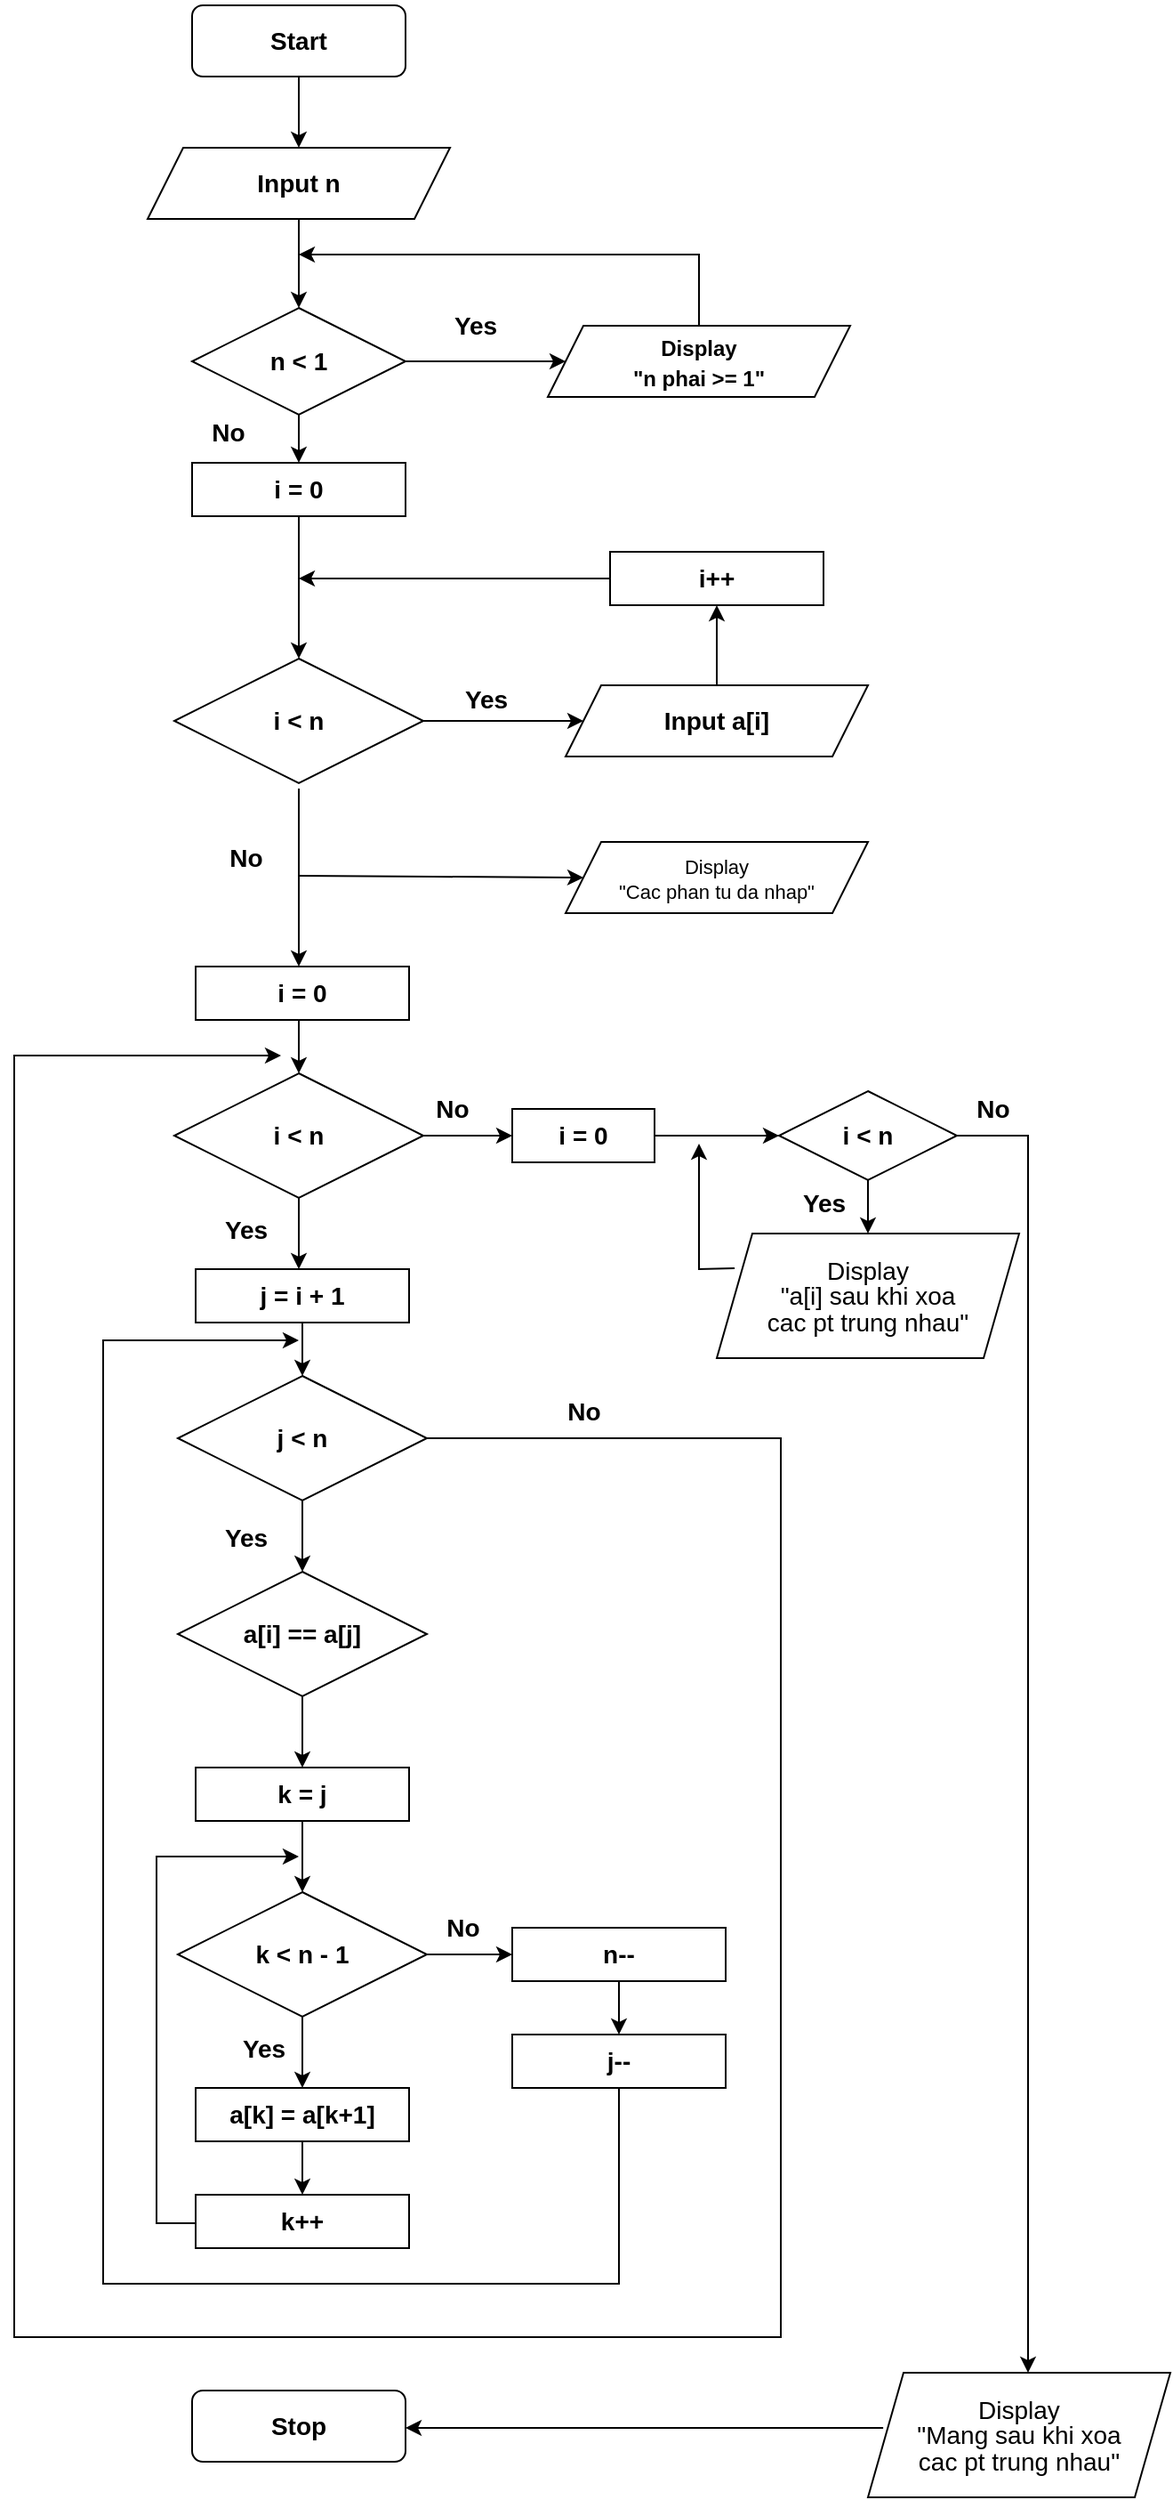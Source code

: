 <mxfile version="28.1.0">
  <diagram name="Page-1" id="MdlPKm2H2KRiLR6duQ7T">
    <mxGraphModel dx="2302" dy="1338" grid="1" gridSize="10" guides="1" tooltips="1" connect="1" arrows="1" fold="1" page="1" pageScale="1" pageWidth="850" pageHeight="1100" math="0" shadow="0">
      <root>
        <mxCell id="0" />
        <mxCell id="1" parent="0" />
        <mxCell id="1b8OOkyoyCvPbWK1I4tC-6" style="edgeStyle=orthogonalEdgeStyle;rounded=0;orthogonalLoop=1;jettySize=auto;html=1;exitX=0.5;exitY=1;exitDx=0;exitDy=0;entryX=0.5;entryY=0;entryDx=0;entryDy=0;" parent="1" source="1b8OOkyoyCvPbWK1I4tC-1" target="1b8OOkyoyCvPbWK1I4tC-2" edge="1">
          <mxGeometry relative="1" as="geometry" />
        </mxCell>
        <mxCell id="1b8OOkyoyCvPbWK1I4tC-1" value="&lt;h3&gt;&lt;font style=&quot;font-size: 14px;&quot;&gt;&lt;b&gt;Start&lt;/b&gt;&lt;/font&gt;&lt;/h3&gt;" style="rounded=1;whiteSpace=wrap;html=1;align=center;" parent="1" vertex="1">
          <mxGeometry x="300" y="60" width="120" height="40" as="geometry" />
        </mxCell>
        <mxCell id="1b8OOkyoyCvPbWK1I4tC-20" style="edgeStyle=orthogonalEdgeStyle;rounded=0;orthogonalLoop=1;jettySize=auto;html=1;entryX=0.5;entryY=0;entryDx=0;entryDy=0;" parent="1" source="1b8OOkyoyCvPbWK1I4tC-2" target="1b8OOkyoyCvPbWK1I4tC-18" edge="1">
          <mxGeometry relative="1" as="geometry" />
        </mxCell>
        <mxCell id="1b8OOkyoyCvPbWK1I4tC-2" value="&lt;h3&gt;Input n&lt;/h3&gt;" style="shape=parallelogram;perimeter=parallelogramPerimeter;whiteSpace=wrap;html=1;fixedSize=1;" parent="1" vertex="1">
          <mxGeometry x="275" y="140" width="170" height="40" as="geometry" />
        </mxCell>
        <mxCell id="1b8OOkyoyCvPbWK1I4tC-10" style="edgeStyle=orthogonalEdgeStyle;rounded=0;orthogonalLoop=1;jettySize=auto;html=1;exitX=1;exitY=0.5;exitDx=0;exitDy=0;entryX=0;entryY=0.5;entryDx=0;entryDy=0;" parent="1" source="1b8OOkyoyCvPbWK1I4tC-3" target="1b8OOkyoyCvPbWK1I4tC-9" edge="1">
          <mxGeometry relative="1" as="geometry" />
        </mxCell>
        <mxCell id="c2tBITpVY1rd2HRfeNSJ-5" value="Yes" style="edgeLabel;html=1;align=center;verticalAlign=middle;resizable=0;points=[];arcSize=14;fontStyle=1;fontSize=14;" parent="1b8OOkyoyCvPbWK1I4tC-10" vertex="1" connectable="0">
          <mxGeometry x="-0.129" relative="1" as="geometry">
            <mxPoint x="-4" y="-12" as="offset" />
          </mxGeometry>
        </mxCell>
        <mxCell id="1b8OOkyoyCvPbWK1I4tC-3" value="&lt;h3&gt;&lt;font style=&quot;font-size: 14px;&quot;&gt;i &amp;lt; n&lt;/font&gt;&lt;/h3&gt;" style="rhombus;whiteSpace=wrap;html=1;align=center;fontStyle=1" parent="1" vertex="1">
          <mxGeometry x="290" y="427" width="140" height="70" as="geometry" />
        </mxCell>
        <mxCell id="1b8OOkyoyCvPbWK1I4tC-8" style="edgeStyle=orthogonalEdgeStyle;rounded=0;orthogonalLoop=1;jettySize=auto;html=1;entryX=0.5;entryY=0;entryDx=0;entryDy=0;" parent="1" source="1b8OOkyoyCvPbWK1I4tC-4" target="1b8OOkyoyCvPbWK1I4tC-3" edge="1">
          <mxGeometry relative="1" as="geometry" />
        </mxCell>
        <mxCell id="1b8OOkyoyCvPbWK1I4tC-4" value="&lt;h3&gt;&lt;font style=&quot;font-size: 14px;&quot;&gt;i = 0&lt;/font&gt;&lt;/h3&gt;" style="rounded=0;whiteSpace=wrap;html=1;" parent="1" vertex="1">
          <mxGeometry x="300" y="317" width="120" height="30" as="geometry" />
        </mxCell>
        <mxCell id="1b8OOkyoyCvPbWK1I4tC-14" style="edgeStyle=orthogonalEdgeStyle;rounded=0;orthogonalLoop=1;jettySize=auto;html=1;exitX=0.5;exitY=0;exitDx=0;exitDy=0;entryX=0.5;entryY=1;entryDx=0;entryDy=0;" parent="1" source="1b8OOkyoyCvPbWK1I4tC-9" target="1b8OOkyoyCvPbWK1I4tC-13" edge="1">
          <mxGeometry relative="1" as="geometry" />
        </mxCell>
        <mxCell id="1b8OOkyoyCvPbWK1I4tC-9" value="&lt;h3&gt;Input a[i]&lt;/h3&gt;" style="shape=parallelogram;perimeter=parallelogramPerimeter;whiteSpace=wrap;html=1;fixedSize=1;" parent="1" vertex="1">
          <mxGeometry x="510" y="442" width="170" height="40" as="geometry" />
        </mxCell>
        <mxCell id="1b8OOkyoyCvPbWK1I4tC-16" style="edgeStyle=orthogonalEdgeStyle;rounded=0;orthogonalLoop=1;jettySize=auto;html=1;" parent="1" source="1b8OOkyoyCvPbWK1I4tC-13" edge="1">
          <mxGeometry relative="1" as="geometry">
            <mxPoint x="360" y="382" as="targetPoint" />
          </mxGeometry>
        </mxCell>
        <mxCell id="1b8OOkyoyCvPbWK1I4tC-13" value="&lt;h3&gt;&lt;font style=&quot;font-size: 14px;&quot;&gt;i++&lt;/font&gt;&lt;/h3&gt;" style="rounded=0;whiteSpace=wrap;html=1;" parent="1" vertex="1">
          <mxGeometry x="535" y="367" width="120" height="30" as="geometry" />
        </mxCell>
        <mxCell id="1b8OOkyoyCvPbWK1I4tC-21" style="edgeStyle=orthogonalEdgeStyle;rounded=0;orthogonalLoop=1;jettySize=auto;html=1;entryX=0.5;entryY=0;entryDx=0;entryDy=0;" parent="1" source="1b8OOkyoyCvPbWK1I4tC-18" target="1b8OOkyoyCvPbWK1I4tC-4" edge="1">
          <mxGeometry relative="1" as="geometry" />
        </mxCell>
        <mxCell id="c2tBITpVY1rd2HRfeNSJ-2" value="No" style="edgeLabel;html=1;align=center;verticalAlign=middle;resizable=0;points=[];" parent="1b8OOkyoyCvPbWK1I4tC-21" vertex="1" connectable="0">
          <mxGeometry x="0.449" y="-1" relative="1" as="geometry">
            <mxPoint x="-39" y="-2" as="offset" />
          </mxGeometry>
        </mxCell>
        <mxCell id="1b8OOkyoyCvPbWK1I4tC-23" style="edgeStyle=orthogonalEdgeStyle;rounded=0;orthogonalLoop=1;jettySize=auto;html=1;entryX=0;entryY=0.5;entryDx=0;entryDy=0;" parent="1" source="1b8OOkyoyCvPbWK1I4tC-18" target="1b8OOkyoyCvPbWK1I4tC-22" edge="1">
          <mxGeometry relative="1" as="geometry" />
        </mxCell>
        <mxCell id="c2tBITpVY1rd2HRfeNSJ-4" value="Yes" style="edgeLabel;html=1;align=center;verticalAlign=middle;resizable=0;points=[];arcSize=14;fontStyle=1;fontSize=14;" parent="1b8OOkyoyCvPbWK1I4tC-23" vertex="1" connectable="0">
          <mxGeometry x="-0.129" y="1" relative="1" as="geometry">
            <mxPoint y="-19" as="offset" />
          </mxGeometry>
        </mxCell>
        <mxCell id="1b8OOkyoyCvPbWK1I4tC-18" value="&lt;h3&gt;&lt;span style=&quot;font-size: 14px;&quot;&gt;n &amp;lt; 1&lt;/span&gt;&lt;/h3&gt;" style="rhombus;whiteSpace=wrap;html=1;align=center;fontStyle=1" parent="1" vertex="1">
          <mxGeometry x="300" y="230" width="120" height="60" as="geometry" />
        </mxCell>
        <mxCell id="1b8OOkyoyCvPbWK1I4tC-27" style="edgeStyle=orthogonalEdgeStyle;rounded=0;orthogonalLoop=1;jettySize=auto;html=1;" parent="1" source="1b8OOkyoyCvPbWK1I4tC-22" edge="1">
          <mxGeometry relative="1" as="geometry">
            <mxPoint x="360" y="200" as="targetPoint" />
            <Array as="points">
              <mxPoint x="585" y="200" />
            </Array>
          </mxGeometry>
        </mxCell>
        <mxCell id="1b8OOkyoyCvPbWK1I4tC-22" value="&lt;h3&gt;&lt;font style=&quot;font-size: 12px;&quot;&gt;Display&lt;br&gt;&quot;n phai &amp;gt;= 1&quot;&lt;/font&gt;&lt;/h3&gt;" style="shape=parallelogram;perimeter=parallelogramPerimeter;whiteSpace=wrap;html=1;fixedSize=1;" parent="1" vertex="1">
          <mxGeometry x="500" y="240" width="170" height="40" as="geometry" />
        </mxCell>
        <mxCell id="1b8OOkyoyCvPbWK1I4tC-35" style="edgeStyle=orthogonalEdgeStyle;rounded=0;orthogonalLoop=1;jettySize=auto;html=1;entryX=0.5;entryY=0;entryDx=0;entryDy=0;" parent="1" edge="1">
          <mxGeometry relative="1" as="geometry">
            <mxPoint x="360" y="500" as="sourcePoint" />
            <mxPoint x="360" y="600" as="targetPoint" />
          </mxGeometry>
        </mxCell>
        <mxCell id="c2tBITpVY1rd2HRfeNSJ-6" value="No" style="edgeLabel;html=1;align=center;verticalAlign=middle;resizable=0;points=[];arcSize=14;fontStyle=1;fontSize=14;" parent="1b8OOkyoyCvPbWK1I4tC-35" vertex="1" connectable="0">
          <mxGeometry x="-0.216" y="-1" relative="1" as="geometry">
            <mxPoint x="-29" as="offset" />
          </mxGeometry>
        </mxCell>
        <mxCell id="1b8OOkyoyCvPbWK1I4tC-28" value="&lt;div style=&quot;line-height: 100%;&quot;&gt;&lt;h3 style=&quot;line-height: 100%;&quot;&gt;&lt;font style=&quot;font-size: 11px; font-weight: normal; line-height: 100%;&quot;&gt;Display&lt;br&gt;&lt;/font&gt;&lt;span style=&quot;font-size: 11px; font-weight: normal; background-color: transparent; color: light-dark(rgb(0, 0, 0), rgb(255, 255, 255));&quot;&gt;&quot;Cac phan tu da nhap&quot;&lt;/span&gt;&lt;/h3&gt;&lt;/div&gt;" style="shape=parallelogram;perimeter=parallelogramPerimeter;whiteSpace=wrap;html=1;fixedSize=1;" parent="1" vertex="1">
          <mxGeometry x="510" y="530" width="170" height="40" as="geometry" />
        </mxCell>
        <mxCell id="1b8OOkyoyCvPbWK1I4tC-39" style="edgeStyle=orthogonalEdgeStyle;rounded=0;orthogonalLoop=1;jettySize=auto;html=1;entryX=0.5;entryY=0;entryDx=0;entryDy=0;" parent="1" target="1b8OOkyoyCvPbWK1I4tC-38" edge="1">
          <mxGeometry relative="1" as="geometry">
            <mxPoint x="360" y="630" as="sourcePoint" />
          </mxGeometry>
        </mxCell>
        <mxCell id="1b8OOkyoyCvPbWK1I4tC-36" value="&lt;h3&gt;&lt;font style=&quot;font-size: 14px;&quot;&gt;i = 0&lt;/font&gt;&lt;/h3&gt;" style="rounded=0;whiteSpace=wrap;html=1;" parent="1" vertex="1">
          <mxGeometry x="302" y="600" width="120" height="30" as="geometry" />
        </mxCell>
        <mxCell id="1b8OOkyoyCvPbWK1I4tC-41" style="edgeStyle=orthogonalEdgeStyle;rounded=0;orthogonalLoop=1;jettySize=auto;html=1;" parent="1" source="1b8OOkyoyCvPbWK1I4tC-38" edge="1">
          <mxGeometry relative="1" as="geometry">
            <mxPoint x="360" y="770" as="targetPoint" />
          </mxGeometry>
        </mxCell>
        <mxCell id="c2tBITpVY1rd2HRfeNSJ-20" value="&lt;b&gt;&lt;font style=&quot;font-size: 14px;&quot;&gt;Yes&lt;/font&gt;&lt;/b&gt;" style="edgeLabel;html=1;align=center;verticalAlign=middle;resizable=0;points=[];" parent="1b8OOkyoyCvPbWK1I4tC-41" vertex="1" connectable="0">
          <mxGeometry x="-0.121" y="-1" relative="1" as="geometry">
            <mxPoint x="-29" as="offset" />
          </mxGeometry>
        </mxCell>
        <mxCell id="c2tBITpVY1rd2HRfeNSJ-50" style="edgeStyle=orthogonalEdgeStyle;rounded=0;orthogonalLoop=1;jettySize=auto;html=1;entryX=0;entryY=0.5;entryDx=0;entryDy=0;" parent="1" source="1b8OOkyoyCvPbWK1I4tC-38" target="c2tBITpVY1rd2HRfeNSJ-49" edge="1">
          <mxGeometry relative="1" as="geometry" />
        </mxCell>
        <mxCell id="c2tBITpVY1rd2HRfeNSJ-51" value="&lt;font style=&quot;font-size: 14px;&quot;&gt;&lt;b&gt;No&lt;/b&gt;&lt;/font&gt;" style="edgeLabel;html=1;align=center;verticalAlign=middle;resizable=0;points=[];" parent="c2tBITpVY1rd2HRfeNSJ-50" vertex="1" connectable="0">
          <mxGeometry x="-0.218" relative="1" as="geometry">
            <mxPoint x="-4" y="-15" as="offset" />
          </mxGeometry>
        </mxCell>
        <mxCell id="1b8OOkyoyCvPbWK1I4tC-38" value="&lt;h3&gt;&lt;font style=&quot;font-size: 14px;&quot;&gt;i &amp;lt; n&lt;/font&gt;&lt;/h3&gt;" style="rhombus;whiteSpace=wrap;html=1;align=center;fontStyle=1" parent="1" vertex="1">
          <mxGeometry x="290" y="660" width="140" height="70" as="geometry" />
        </mxCell>
        <mxCell id="c2tBITpVY1rd2HRfeNSJ-14" style="edgeStyle=orthogonalEdgeStyle;rounded=0;orthogonalLoop=1;jettySize=auto;html=1;" parent="1" source="1b8OOkyoyCvPbWK1I4tC-45" edge="1">
          <mxGeometry relative="1" as="geometry">
            <mxPoint x="362" y="830" as="targetPoint" />
          </mxGeometry>
        </mxCell>
        <mxCell id="1b8OOkyoyCvPbWK1I4tC-45" value="&lt;h3&gt;&lt;font style=&quot;font-size: 14px;&quot;&gt;j = i + 1&lt;/font&gt;&lt;/h3&gt;" style="rounded=0;whiteSpace=wrap;html=1;" parent="1" vertex="1">
          <mxGeometry x="302" y="770" width="120" height="30" as="geometry" />
        </mxCell>
        <mxCell id="c2tBITpVY1rd2HRfeNSJ-24" style="edgeStyle=orthogonalEdgeStyle;rounded=0;orthogonalLoop=1;jettySize=auto;html=1;entryX=0.5;entryY=0;entryDx=0;entryDy=0;" parent="1" source="1b8OOkyoyCvPbWK1I4tC-46" target="c2tBITpVY1rd2HRfeNSJ-23" edge="1">
          <mxGeometry relative="1" as="geometry" />
        </mxCell>
        <mxCell id="1b8OOkyoyCvPbWK1I4tC-46" value="&lt;h3&gt;&lt;span style=&quot;font-size: 14px;&quot;&gt;k = j&lt;/span&gt;&lt;/h3&gt;" style="rounded=0;whiteSpace=wrap;html=1;" parent="1" vertex="1">
          <mxGeometry x="302" y="1050" width="120" height="30" as="geometry" />
        </mxCell>
        <mxCell id="c2tBITpVY1rd2HRfeNSJ-3" value="No" style="edgeLabel;html=1;align=center;verticalAlign=middle;resizable=0;points=[];arcSize=14;fontStyle=1;fontSize=14;" parent="1" vertex="1" connectable="0">
          <mxGeometry x="320" y="300" as="geometry" />
        </mxCell>
        <mxCell id="c2tBITpVY1rd2HRfeNSJ-8" style="edgeStyle=orthogonalEdgeStyle;rounded=0;orthogonalLoop=1;jettySize=auto;html=1;exitX=1;exitY=0.5;exitDx=0;exitDy=0;" parent="1" target="1b8OOkyoyCvPbWK1I4tC-28" edge="1">
          <mxGeometry relative="1" as="geometry">
            <mxPoint x="360" y="549" as="sourcePoint" />
            <mxPoint x="450" y="549" as="targetPoint" />
          </mxGeometry>
        </mxCell>
        <mxCell id="c2tBITpVY1rd2HRfeNSJ-16" style="edgeStyle=orthogonalEdgeStyle;rounded=0;orthogonalLoop=1;jettySize=auto;html=1;entryX=0.5;entryY=0;entryDx=0;entryDy=0;" parent="1" source="c2tBITpVY1rd2HRfeNSJ-11" target="c2tBITpVY1rd2HRfeNSJ-15" edge="1">
          <mxGeometry relative="1" as="geometry" />
        </mxCell>
        <mxCell id="c2tBITpVY1rd2HRfeNSJ-21" value="&lt;span style=&quot;font-size: 14px;&quot;&gt;&lt;b&gt;Yes&lt;/b&gt;&lt;/span&gt;" style="edgeLabel;html=1;align=center;verticalAlign=middle;resizable=0;points=[];" parent="c2tBITpVY1rd2HRfeNSJ-16" vertex="1" connectable="0">
          <mxGeometry x="-0.08" y="1" relative="1" as="geometry">
            <mxPoint x="-33" y="2" as="offset" />
          </mxGeometry>
        </mxCell>
        <mxCell id="c2tBITpVY1rd2HRfeNSJ-40" style="edgeStyle=orthogonalEdgeStyle;rounded=0;orthogonalLoop=1;jettySize=auto;html=1;" parent="1" source="c2tBITpVY1rd2HRfeNSJ-11" edge="1">
          <mxGeometry relative="1" as="geometry">
            <mxPoint x="350" y="650" as="targetPoint" />
            <Array as="points">
              <mxPoint x="631" y="865" />
              <mxPoint x="631" y="1370" />
              <mxPoint x="200" y="1370" />
              <mxPoint x="200" y="650" />
            </Array>
          </mxGeometry>
        </mxCell>
        <mxCell id="c2tBITpVY1rd2HRfeNSJ-46" value="&lt;font style=&quot;font-size: 14px;&quot;&gt;&lt;b&gt;No&lt;/b&gt;&lt;/font&gt;" style="edgeLabel;html=1;align=center;verticalAlign=middle;resizable=0;points=[];" parent="c2tBITpVY1rd2HRfeNSJ-40" vertex="1" connectable="0">
          <mxGeometry x="-0.909" relative="1" as="geometry">
            <mxPoint x="-3" y="-15" as="offset" />
          </mxGeometry>
        </mxCell>
        <mxCell id="c2tBITpVY1rd2HRfeNSJ-11" value="&lt;h3&gt;&lt;font style=&quot;font-size: 14px;&quot;&gt;j &amp;lt; n&lt;/font&gt;&lt;/h3&gt;" style="rhombus;whiteSpace=wrap;html=1;align=center;fontStyle=1" parent="1" vertex="1">
          <mxGeometry x="292" y="830" width="140" height="70" as="geometry" />
        </mxCell>
        <mxCell id="c2tBITpVY1rd2HRfeNSJ-22" style="edgeStyle=orthogonalEdgeStyle;rounded=0;orthogonalLoop=1;jettySize=auto;html=1;entryX=0.5;entryY=0;entryDx=0;entryDy=0;" parent="1" source="c2tBITpVY1rd2HRfeNSJ-15" target="1b8OOkyoyCvPbWK1I4tC-46" edge="1">
          <mxGeometry relative="1" as="geometry" />
        </mxCell>
        <mxCell id="c2tBITpVY1rd2HRfeNSJ-15" value="&lt;h3&gt;&lt;font style=&quot;font-size: 14px;&quot;&gt;a[i] == a[j]&lt;/font&gt;&lt;/h3&gt;" style="rhombus;whiteSpace=wrap;html=1;align=center;fontStyle=1" parent="1" vertex="1">
          <mxGeometry x="292" y="940" width="140" height="70" as="geometry" />
        </mxCell>
        <mxCell id="c2tBITpVY1rd2HRfeNSJ-27" style="edgeStyle=orthogonalEdgeStyle;rounded=0;orthogonalLoop=1;jettySize=auto;html=1;entryX=0.5;entryY=0;entryDx=0;entryDy=0;" parent="1" source="c2tBITpVY1rd2HRfeNSJ-23" target="c2tBITpVY1rd2HRfeNSJ-26" edge="1">
          <mxGeometry relative="1" as="geometry" />
        </mxCell>
        <mxCell id="c2tBITpVY1rd2HRfeNSJ-34" value="&lt;font style=&quot;font-size: 14px;&quot;&gt;&lt;b&gt;Yes&lt;/b&gt;&lt;/font&gt;" style="edgeLabel;html=1;align=center;verticalAlign=middle;resizable=0;points=[];" parent="c2tBITpVY1rd2HRfeNSJ-27" vertex="1" connectable="0">
          <mxGeometry x="-0.13" y="-2" relative="1" as="geometry">
            <mxPoint x="-20" as="offset" />
          </mxGeometry>
        </mxCell>
        <mxCell id="c2tBITpVY1rd2HRfeNSJ-33" style="edgeStyle=orthogonalEdgeStyle;rounded=0;orthogonalLoop=1;jettySize=auto;html=1;entryX=0;entryY=0.5;entryDx=0;entryDy=0;" parent="1" source="c2tBITpVY1rd2HRfeNSJ-23" target="c2tBITpVY1rd2HRfeNSJ-32" edge="1">
          <mxGeometry relative="1" as="geometry" />
        </mxCell>
        <mxCell id="c2tBITpVY1rd2HRfeNSJ-35" value="&lt;font style=&quot;font-size: 14px;&quot;&gt;&lt;b&gt;No&lt;/b&gt;&lt;/font&gt;" style="edgeLabel;html=1;align=center;verticalAlign=middle;resizable=0;points=[];" parent="c2tBITpVY1rd2HRfeNSJ-33" vertex="1" connectable="0">
          <mxGeometry x="-0.171" relative="1" as="geometry">
            <mxPoint y="-15" as="offset" />
          </mxGeometry>
        </mxCell>
        <mxCell id="c2tBITpVY1rd2HRfeNSJ-23" value="&lt;h3&gt;&lt;font style=&quot;font-size: 14px;&quot;&gt;k &amp;lt; n - 1&lt;/font&gt;&lt;/h3&gt;" style="rhombus;whiteSpace=wrap;html=1;align=center;fontStyle=1" parent="1" vertex="1">
          <mxGeometry x="292" y="1120" width="140" height="70" as="geometry" />
        </mxCell>
        <mxCell id="c2tBITpVY1rd2HRfeNSJ-29" style="edgeStyle=orthogonalEdgeStyle;rounded=0;orthogonalLoop=1;jettySize=auto;html=1;entryX=0.5;entryY=0;entryDx=0;entryDy=0;" parent="1" source="c2tBITpVY1rd2HRfeNSJ-26" target="c2tBITpVY1rd2HRfeNSJ-28" edge="1">
          <mxGeometry relative="1" as="geometry" />
        </mxCell>
        <mxCell id="c2tBITpVY1rd2HRfeNSJ-26" value="&lt;h3&gt;&lt;span style=&quot;font-size: 14px;&quot;&gt;a[k] = a[k+1]&lt;/span&gt;&lt;/h3&gt;" style="rounded=0;whiteSpace=wrap;html=1;" parent="1" vertex="1">
          <mxGeometry x="302" y="1230" width="120" height="30" as="geometry" />
        </mxCell>
        <mxCell id="c2tBITpVY1rd2HRfeNSJ-30" style="edgeStyle=orthogonalEdgeStyle;rounded=0;orthogonalLoop=1;jettySize=auto;html=1;" parent="1" edge="1">
          <mxGeometry relative="1" as="geometry">
            <mxPoint x="360" y="1100" as="targetPoint" />
            <mxPoint x="302" y="1305" as="sourcePoint" />
            <Array as="points">
              <mxPoint x="302" y="1306" />
              <mxPoint x="280" y="1306" />
              <mxPoint x="280" y="1100" />
            </Array>
          </mxGeometry>
        </mxCell>
        <mxCell id="c2tBITpVY1rd2HRfeNSJ-28" value="&lt;h3&gt;&lt;span style=&quot;font-size: 14px;&quot;&gt;k++&lt;/span&gt;&lt;/h3&gt;" style="rounded=0;whiteSpace=wrap;html=1;" parent="1" vertex="1">
          <mxGeometry x="302" y="1290" width="120" height="30" as="geometry" />
        </mxCell>
        <mxCell id="c2tBITpVY1rd2HRfeNSJ-37" style="edgeStyle=orthogonalEdgeStyle;rounded=0;orthogonalLoop=1;jettySize=auto;html=1;entryX=0.5;entryY=0;entryDx=0;entryDy=0;" parent="1" source="c2tBITpVY1rd2HRfeNSJ-32" target="c2tBITpVY1rd2HRfeNSJ-36" edge="1">
          <mxGeometry relative="1" as="geometry" />
        </mxCell>
        <mxCell id="c2tBITpVY1rd2HRfeNSJ-32" value="&lt;h3&gt;&lt;span style=&quot;font-size: 14px;&quot;&gt;n--&lt;/span&gt;&lt;/h3&gt;" style="rounded=0;whiteSpace=wrap;html=1;" parent="1" vertex="1">
          <mxGeometry x="480" y="1140" width="120" height="30" as="geometry" />
        </mxCell>
        <mxCell id="c2tBITpVY1rd2HRfeNSJ-38" style="edgeStyle=orthogonalEdgeStyle;rounded=0;orthogonalLoop=1;jettySize=auto;html=1;" parent="1" edge="1">
          <mxGeometry relative="1" as="geometry">
            <mxPoint x="360" y="810" as="targetPoint" />
            <mxPoint x="540" y="1220" as="sourcePoint" />
            <Array as="points">
              <mxPoint x="540" y="1340" />
              <mxPoint x="250" y="1340" />
            </Array>
          </mxGeometry>
        </mxCell>
        <mxCell id="c2tBITpVY1rd2HRfeNSJ-36" value="&lt;h3&gt;&lt;span style=&quot;font-size: 14px;&quot;&gt;j--&lt;/span&gt;&lt;/h3&gt;" style="rounded=0;whiteSpace=wrap;html=1;" parent="1" vertex="1">
          <mxGeometry x="480" y="1200" width="120" height="30" as="geometry" />
        </mxCell>
        <mxCell id="c2tBITpVY1rd2HRfeNSJ-60" style="edgeStyle=orthogonalEdgeStyle;rounded=0;orthogonalLoop=1;jettySize=auto;html=1;" parent="1" edge="1">
          <mxGeometry relative="1" as="geometry">
            <mxPoint x="585" y="699.52" as="targetPoint" />
            <mxPoint x="605" y="769.52" as="sourcePoint" />
          </mxGeometry>
        </mxCell>
        <mxCell id="c2tBITpVY1rd2HRfeNSJ-44" value="&lt;div style=&quot;line-height: 100%;&quot;&gt;&lt;h3 style=&quot;line-height: 100%;&quot;&gt;&lt;font style=&quot;font-size: 14px;&quot;&gt;&lt;font style=&quot;font-weight: normal; line-height: 100%;&quot;&gt;Display&lt;br&gt;&lt;/font&gt;&lt;span style=&quot;font-weight: normal; background-color: transparent; color: light-dark(rgb(0, 0, 0), rgb(255, 255, 255));&quot;&gt;&quot;a[i] sau khi xoa&lt;br&gt;cac pt trung nhau&quot;&lt;/span&gt;&lt;/font&gt;&lt;/h3&gt;&lt;/div&gt;" style="shape=parallelogram;perimeter=parallelogramPerimeter;whiteSpace=wrap;html=1;fixedSize=1;" parent="1" vertex="1">
          <mxGeometry x="595" y="750" width="170" height="70" as="geometry" />
        </mxCell>
        <mxCell id="c2tBITpVY1rd2HRfeNSJ-48" value="&lt;h3&gt;&lt;font style=&quot;font-size: 14px;&quot;&gt;&lt;b&gt;Stop&lt;/b&gt;&lt;/font&gt;&lt;/h3&gt;" style="rounded=1;whiteSpace=wrap;html=1;align=center;" parent="1" vertex="1">
          <mxGeometry x="300" y="1400" width="120" height="40" as="geometry" />
        </mxCell>
        <mxCell id="c2tBITpVY1rd2HRfeNSJ-53" style="edgeStyle=orthogonalEdgeStyle;rounded=0;orthogonalLoop=1;jettySize=auto;html=1;entryX=0;entryY=0.5;entryDx=0;entryDy=0;" parent="1" source="c2tBITpVY1rd2HRfeNSJ-49" target="c2tBITpVY1rd2HRfeNSJ-52" edge="1">
          <mxGeometry relative="1" as="geometry" />
        </mxCell>
        <mxCell id="c2tBITpVY1rd2HRfeNSJ-49" value="&lt;h3&gt;&lt;font style=&quot;font-size: 14px;&quot;&gt;i = 0&lt;/font&gt;&lt;/h3&gt;" style="rounded=0;whiteSpace=wrap;html=1;" parent="1" vertex="1">
          <mxGeometry x="480" y="680" width="80" height="30" as="geometry" />
        </mxCell>
        <mxCell id="c2tBITpVY1rd2HRfeNSJ-55" style="edgeStyle=orthogonalEdgeStyle;rounded=0;orthogonalLoop=1;jettySize=auto;html=1;" parent="1" source="c2tBITpVY1rd2HRfeNSJ-52" target="c2tBITpVY1rd2HRfeNSJ-44" edge="1">
          <mxGeometry relative="1" as="geometry" />
        </mxCell>
        <mxCell id="c2tBITpVY1rd2HRfeNSJ-62" value="&lt;font style=&quot;font-size: 14px;&quot;&gt;&lt;b&gt;Yes&lt;/b&gt;&lt;/font&gt;" style="edgeLabel;html=1;align=center;verticalAlign=middle;resizable=0;points=[];" parent="c2tBITpVY1rd2HRfeNSJ-55" vertex="1" connectable="0">
          <mxGeometry x="0.103" y="-1" relative="1" as="geometry">
            <mxPoint x="-26" as="offset" />
          </mxGeometry>
        </mxCell>
        <mxCell id="c2tBITpVY1rd2HRfeNSJ-61" style="edgeStyle=orthogonalEdgeStyle;rounded=0;orthogonalLoop=1;jettySize=auto;html=1;" parent="1" source="c2tBITpVY1rd2HRfeNSJ-52" target="c2tBITpVY1rd2HRfeNSJ-64" edge="1">
          <mxGeometry relative="1" as="geometry">
            <mxPoint x="500" y="1430" as="targetPoint" />
            <Array as="points">
              <mxPoint x="770" y="695" />
            </Array>
          </mxGeometry>
        </mxCell>
        <mxCell id="c2tBITpVY1rd2HRfeNSJ-63" value="&lt;font style=&quot;font-size: 14px;&quot;&gt;&lt;b&gt;No&lt;/b&gt;&lt;/font&gt;" style="edgeLabel;html=1;align=center;verticalAlign=middle;resizable=0;points=[];" parent="c2tBITpVY1rd2HRfeNSJ-61" vertex="1" connectable="0">
          <mxGeometry x="-0.343" relative="1" as="geometry">
            <mxPoint x="-20" y="-217" as="offset" />
          </mxGeometry>
        </mxCell>
        <mxCell id="c2tBITpVY1rd2HRfeNSJ-52" value="&lt;h3&gt;&lt;font style=&quot;font-size: 14px;&quot;&gt;i &amp;lt; n&lt;/font&gt;&lt;/h3&gt;" style="rhombus;whiteSpace=wrap;html=1;align=center;fontStyle=1" parent="1" vertex="1">
          <mxGeometry x="630" y="670" width="100" height="50" as="geometry" />
        </mxCell>
        <mxCell id="c2tBITpVY1rd2HRfeNSJ-69" style="edgeStyle=orthogonalEdgeStyle;rounded=0;orthogonalLoop=1;jettySize=auto;html=1;entryX=1;entryY=0.75;entryDx=0;entryDy=0;" parent="1" edge="1">
          <mxGeometry relative="1" as="geometry">
            <mxPoint x="688.558" y="1421.048" as="sourcePoint" />
            <mxPoint x="420" y="1421" as="targetPoint" />
            <Array as="points">
              <mxPoint x="470" y="1421" />
              <mxPoint x="470" y="1421" />
            </Array>
          </mxGeometry>
        </mxCell>
        <mxCell id="c2tBITpVY1rd2HRfeNSJ-64" value="&lt;div style=&quot;line-height: 100%;&quot;&gt;&lt;h3 style=&quot;line-height: 100%;&quot;&gt;&lt;font style=&quot;font-size: 14px;&quot;&gt;&lt;font style=&quot;font-weight: normal; line-height: 100%;&quot;&gt;Display&lt;br&gt;&lt;/font&gt;&lt;span style=&quot;font-weight: normal; background-color: transparent; color: light-dark(rgb(0, 0, 0), rgb(255, 255, 255));&quot;&gt;&quot;Mang sau khi xoa&lt;br&gt;cac pt trung nhau&quot;&lt;/span&gt;&lt;/font&gt;&lt;/h3&gt;&lt;/div&gt;" style="shape=parallelogram;perimeter=parallelogramPerimeter;whiteSpace=wrap;html=1;fixedSize=1;" parent="1" vertex="1">
          <mxGeometry x="680" y="1390" width="170" height="70" as="geometry" />
        </mxCell>
      </root>
    </mxGraphModel>
  </diagram>
</mxfile>
